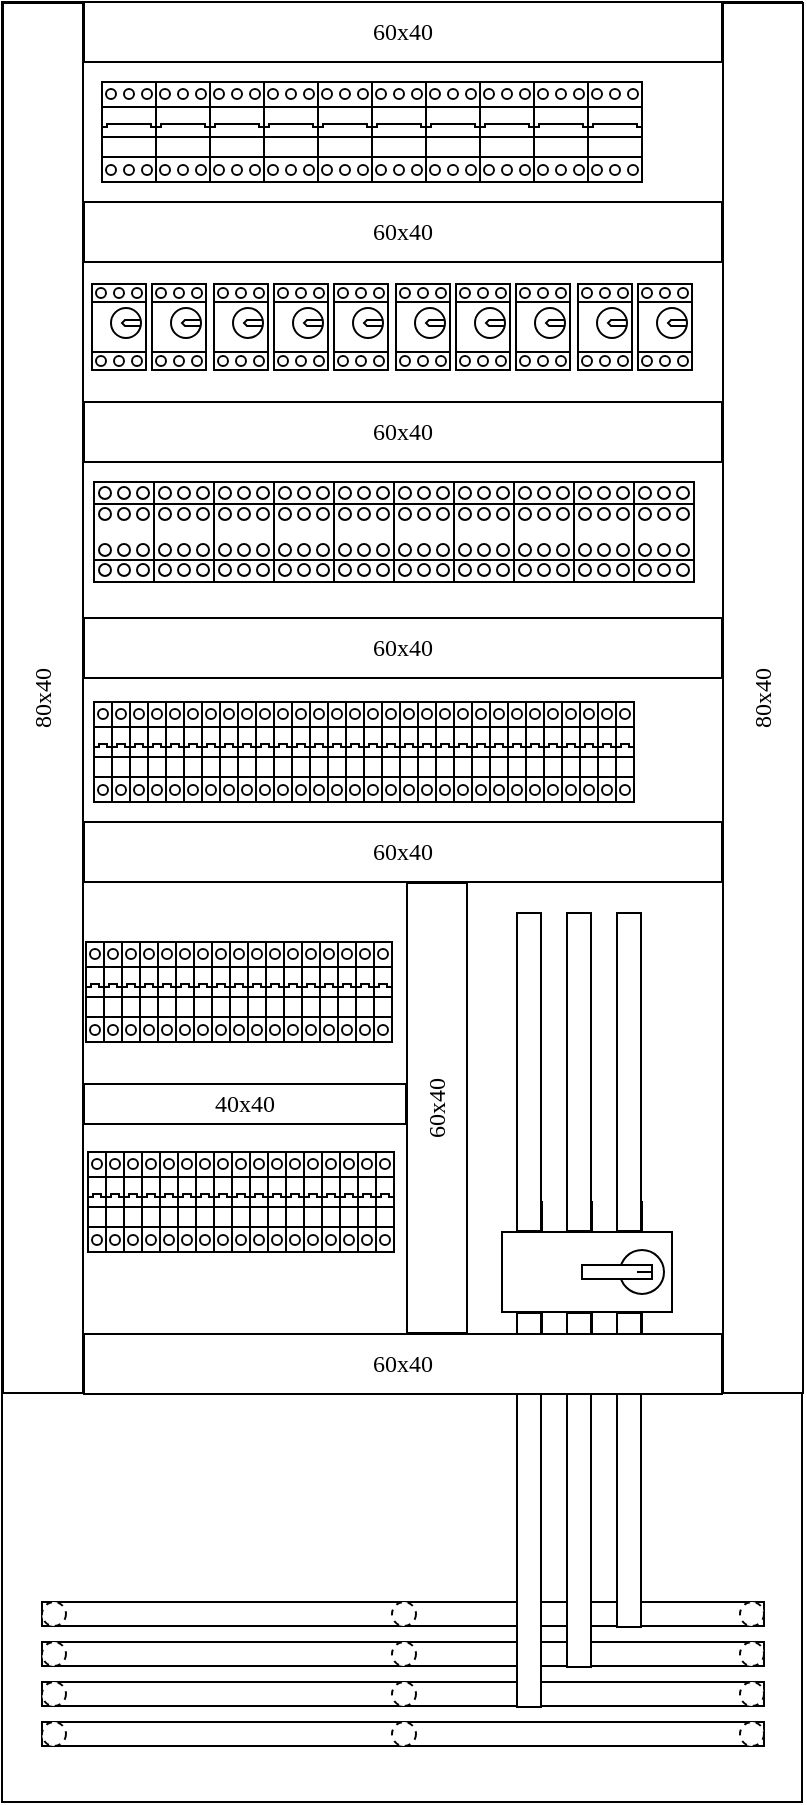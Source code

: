 <mxfile version="23.1.2" type="github">
  <diagram name="Page-1" id="099fd60b-425b-db50-ffb0-6b813814b670">
    <mxGraphModel dx="1408" dy="748" grid="1" gridSize="10" guides="1" tooltips="1" connect="1" arrows="1" fold="1" page="1" pageScale="1" pageWidth="850" pageHeight="1100" background="none" math="0" shadow="0">
      <root>
        <mxCell id="0" />
        <mxCell id="1" parent="0" />
        <mxCell id="1dd3ca9b2b35b949-1" value="" style="whiteSpace=wrap;html=1;rounded=0;shadow=0;comic=0;labelBackgroundColor=none;strokeWidth=1;fontFamily=Verdana;fontSize=12;align=center;" parent="1" vertex="1">
          <mxGeometry x="80" y="50" width="400" height="900" as="geometry" />
        </mxCell>
        <mxCell id="10ed09ecd0ef054a-2" value="80x40" style="shape=rect;dashed=0;shadow=0;html=1;whiteSpace=wrap;rotation=270;rounded=0;comic=0;labelBackgroundColor=none;strokeWidth=1;fontFamily=Verdana;fontSize=12;align=center;" parent="1" vertex="1">
          <mxGeometry x="-247" y="378" width="695" height="40" as="geometry" />
        </mxCell>
        <mxCell id="10ed09ecd0ef054a-3" value="80x40" style="shape=rect;dashed=0;shadow=0;html=1;whiteSpace=wrap;rotation=270;rounded=0;comic=0;labelBackgroundColor=none;strokeWidth=1;fontFamily=Verdana;fontSize=12;align=center;" parent="1" vertex="1">
          <mxGeometry x="113" y="378" width="695" height="40" as="geometry" />
        </mxCell>
        <mxCell id="10ed09ecd0ef054a-4" value="60x40" style="shape=rect;dashed=0;shadow=0;html=1;whiteSpace=wrap;rounded=0;comic=0;labelBackgroundColor=none;strokeWidth=1;fontFamily=Verdana;fontSize=12;lign=center;" parent="1" vertex="1">
          <mxGeometry x="121" y="50" width="319" height="30" as="geometry" />
        </mxCell>
        <mxCell id="10ed09ecd0ef054a-5" value="" style="verticalLabelPosition=bottom;dashed=0;shadow=0;html=1;align=center;verticalAlign=top;strokeWidth=1;shape=mxgraph.cabinets.motorized_switch_3p;rounded=0;comic=0;labelBackgroundColor=none;fontFamily=Verdana;fontSize=12" parent="1" vertex="1">
          <mxGeometry x="330" y="650" width="85" height="70" as="geometry" />
        </mxCell>
        <mxCell id="10ed09ecd0ef054a-6" value="" style="whiteSpace=wrap;html=1;rounded=0;shadow=0;comic=0;labelBackgroundColor=none;strokeWidth=1;fontFamily=Verdana;fontSize=12;align=center;rotation=0;" parent="1" vertex="1">
          <mxGeometry x="100" y="910" width="361" height="12" as="geometry" />
        </mxCell>
        <mxCell id="10ed09ecd0ef054a-7" value="" style="whiteSpace=wrap;html=1;rounded=0;shadow=0;comic=0;labelBackgroundColor=none;strokeWidth=1;fontFamily=Verdana;fontSize=12;align=center;rotation=0;" parent="1" vertex="1">
          <mxGeometry x="100" y="890" width="361" height="12" as="geometry" />
        </mxCell>
        <mxCell id="10ed09ecd0ef054a-8" value="" style="whiteSpace=wrap;html=1;rounded=0;shadow=0;comic=0;labelBackgroundColor=none;strokeWidth=1;fontFamily=Verdana;fontSize=12;align=center;rotation=0;" parent="1" vertex="1">
          <mxGeometry x="100" y="870" width="361" height="12" as="geometry" />
        </mxCell>
        <mxCell id="10ed09ecd0ef054a-9" value="" style="whiteSpace=wrap;html=1;rounded=0;shadow=0;comic=0;labelBackgroundColor=none;strokeWidth=1;fontFamily=Verdana;fontSize=12;align=center;rotation=0;" parent="1" vertex="1">
          <mxGeometry x="100" y="850" width="361" height="12" as="geometry" />
        </mxCell>
        <mxCell id="10ed09ecd0ef054a-10" value="" style="ellipse;whiteSpace=wrap;html=1;rounded=0;shadow=0;comic=0;labelBackgroundColor=none;strokeWidth=1;fontFamily=Verdana;fontSize=12;align=center;dashed=1;" parent="1" vertex="1">
          <mxGeometry x="100" y="910" width="12" height="12" as="geometry" />
        </mxCell>
        <mxCell id="10ed09ecd0ef054a-11" value="" style="ellipse;whiteSpace=wrap;html=1;rounded=0;shadow=0;comic=0;labelBackgroundColor=none;strokeWidth=1;fontFamily=Verdana;fontSize=12;align=center;dashed=1;" parent="1" vertex="1">
          <mxGeometry x="275" y="910" width="12" height="12" as="geometry" />
        </mxCell>
        <mxCell id="10ed09ecd0ef054a-12" value="" style="ellipse;whiteSpace=wrap;html=1;rounded=0;shadow=0;comic=0;labelBackgroundColor=none;strokeWidth=1;fontFamily=Verdana;fontSize=12;align=center;dashed=1;" parent="1" vertex="1">
          <mxGeometry x="449" y="910" width="12" height="12" as="geometry" />
        </mxCell>
        <mxCell id="10ed09ecd0ef054a-16" value="" style="ellipse;whiteSpace=wrap;html=1;rounded=0;shadow=0;comic=0;labelBackgroundColor=none;strokeWidth=1;fontFamily=Verdana;fontSize=12;align=center;dashed=1;" parent="1" vertex="1">
          <mxGeometry x="100" y="890" width="12" height="12" as="geometry" />
        </mxCell>
        <mxCell id="10ed09ecd0ef054a-17" value="" style="ellipse;whiteSpace=wrap;html=1;rounded=0;shadow=0;comic=0;labelBackgroundColor=none;strokeWidth=1;fontFamily=Verdana;fontSize=12;align=center;dashed=1;" parent="1" vertex="1">
          <mxGeometry x="275" y="890" width="12" height="12" as="geometry" />
        </mxCell>
        <mxCell id="10ed09ecd0ef054a-18" value="" style="ellipse;whiteSpace=wrap;html=1;rounded=0;shadow=0;comic=0;labelBackgroundColor=none;strokeWidth=1;fontFamily=Verdana;fontSize=12;align=center;dashed=1;" parent="1" vertex="1">
          <mxGeometry x="449" y="890" width="12" height="12" as="geometry" />
        </mxCell>
        <mxCell id="10ed09ecd0ef054a-19" value="" style="ellipse;whiteSpace=wrap;html=1;rounded=0;shadow=0;comic=0;labelBackgroundColor=none;strokeWidth=1;fontFamily=Verdana;fontSize=12;align=center;dashed=1;" parent="1" vertex="1">
          <mxGeometry x="100" y="870" width="12" height="12" as="geometry" />
        </mxCell>
        <mxCell id="10ed09ecd0ef054a-20" value="" style="ellipse;whiteSpace=wrap;html=1;rounded=0;shadow=0;comic=0;labelBackgroundColor=none;strokeWidth=1;fontFamily=Verdana;fontSize=12;align=center;dashed=1;" parent="1" vertex="1">
          <mxGeometry x="275" y="870" width="12" height="12" as="geometry" />
        </mxCell>
        <mxCell id="10ed09ecd0ef054a-21" value="" style="ellipse;whiteSpace=wrap;html=1;rounded=0;shadow=0;comic=0;labelBackgroundColor=none;strokeWidth=1;fontFamily=Verdana;fontSize=12;align=center;dashed=1;" parent="1" vertex="1">
          <mxGeometry x="449" y="870" width="12" height="12" as="geometry" />
        </mxCell>
        <mxCell id="10ed09ecd0ef054a-22" value="" style="ellipse;whiteSpace=wrap;html=1;rounded=0;shadow=0;comic=0;labelBackgroundColor=none;strokeWidth=1;fontFamily=Verdana;fontSize=12;align=center;dashed=1;" parent="1" vertex="1">
          <mxGeometry x="100" y="850" width="12" height="12" as="geometry" />
        </mxCell>
        <mxCell id="10ed09ecd0ef054a-23" value="" style="ellipse;whiteSpace=wrap;html=1;rounded=0;shadow=0;comic=0;labelBackgroundColor=none;strokeWidth=1;fontFamily=Verdana;fontSize=12;align=center;dashed=1;" parent="1" vertex="1">
          <mxGeometry x="275" y="850" width="12" height="12" as="geometry" />
        </mxCell>
        <mxCell id="10ed09ecd0ef054a-24" value="" style="ellipse;whiteSpace=wrap;html=1;rounded=0;shadow=0;comic=0;labelBackgroundColor=none;strokeWidth=1;fontFamily=Verdana;fontSize=12;align=center;dashed=1;" parent="1" vertex="1">
          <mxGeometry x="449" y="850" width="12" height="12" as="geometry" />
        </mxCell>
        <mxCell id="10ed09ecd0ef054a-25" value="" style="whiteSpace=wrap;html=1;rounded=0;shadow=0;comic=0;labelBackgroundColor=none;strokeWidth=1;ontFamily=Verdana;fontSize=12;align=center;rotation=-90;" parent="1" vertex="1">
          <mxGeometry x="315" y="778" width="157" height="12" as="geometry" />
        </mxCell>
        <mxCell id="10ed09ecd0ef054a-26" value="" style="whiteSpace=wrap;html=1;rounded=0;shadow=0;comic=0;labelBackgroundColor=none;strokeWidth=1;ontFamily=Verdana;fontSize=12;align=center;rotation=-90;" parent="1" vertex="1">
          <mxGeometry x="280" y="788" width="177" height="12" as="geometry" />
        </mxCell>
        <mxCell id="10ed09ecd0ef054a-27" value="" style="whiteSpace=wrap;html=1;rounded=0;shadow=0;comic=0;labelBackgroundColor=none;strokeWidth=1;ontFamily=Verdana;fontSize=12;align=center;rotation=-90;" parent="1" vertex="1">
          <mxGeometry x="245" y="798" width="197" height="12" as="geometry" />
        </mxCell>
        <mxCell id="10ed09ecd0ef054a-28" value="" style="whiteSpace=wrap;html=1;rounded=0;shadow=0;comic=0;labelBackgroundColor=none;strokeWidth=1;fontFamily=Verdana;fontSize=12;align=center;rotation=-90;" parent="1" vertex="1">
          <mxGeometry x="264" y="579" width="159" height="12" as="geometry" />
        </mxCell>
        <mxCell id="10ed09ecd0ef054a-29" value="" style="whiteSpace=wrap;html=1;rounded=0;shadow=0;comic=0;labelBackgroundColor=none;strokeWidth=1;fontFamily=Verdana;fontSize=12;align=center;rotation=-90;" parent="1" vertex="1">
          <mxGeometry x="289" y="579" width="159" height="12" as="geometry" />
        </mxCell>
        <mxCell id="10ed09ecd0ef054a-30" value="" style="whiteSpace=wrap;html=1;rounded=0;shadow=0;comic=0;labelBackgroundColor=none;strokeWidth=1;fontFamily=Verdana;fontSize=12;align=center;rotation=-90;" parent="1" vertex="1">
          <mxGeometry x="314" y="579" width="159" height="12" as="geometry" />
        </mxCell>
        <mxCell id="10ed09ecd0ef054a-31" value="60x40" style="shape=rect;dashed=0;shadow=0;html=1;whiteSpace=wrap;rounded=0;comic=0;labelBackgroundColor=none;strokeWidth=1;fontFamily=Verdana;fontSize=12;align=center;" parent="1" vertex="1">
          <mxGeometry x="121" y="716" width="319" height="30" as="geometry" />
        </mxCell>
        <mxCell id="10ed09ecd0ef054a-32" value="60x40" style="shape=rect;dashed=0;shadow=0;html=1;whiteSpace=wrap;rounded=0;comic=0;labelBackgroundColor=none;strokeWidth=1;fontFamily=Verdana;fontSize=12;align=center;" parent="1" vertex="1">
          <mxGeometry x="121" y="460" width="319" height="30" as="geometry" />
        </mxCell>
        <mxCell id="10ed09ecd0ef054a-33" value="60x40" style="shape=rect;dashed=0;shadow=0;html=1;whiteSpace=wrap;rounded=0;comic=0;labelBackgroundColor=none;strokeWidth=1;fontFamily=Verdana;fontSize=12;align=center;" parent="1" vertex="1">
          <mxGeometry x="121" y="358" width="319" height="30" as="geometry" />
        </mxCell>
        <mxCell id="10ed09ecd0ef054a-34" value="60x40" style="shape=rect;dashed=0;shadow=0;html=1;whiteSpace=wrap;rounded=0;comic=0;labelBackgroundColor=none;strokeWidth=1;fontFamily=Verdana;fontSize=12;align=center;" parent="1" vertex="1">
          <mxGeometry x="121" y="150" width="319" height="30" as="geometry" />
        </mxCell>
        <mxCell id="10ed09ecd0ef054a-35" value="" style="verticalLabelPosition=bottom;dashed=0;shadow=0;html=1;align=center;verticalAlign=top;strokeWidth=1;shape=mxgraph.cabinets.cb_3p;rounded=0;comic=0;labelBackgroundColor=none;fontFamily=Verdana;fontSize=12" parent="1" vertex="1">
          <mxGeometry x="130" y="90" width="27" height="50" as="geometry" />
        </mxCell>
        <mxCell id="10ed09ecd0ef054a-36" value="" style="verticalLabelPosition=bottom;dashed=0;shadow=0;html=1;align=center;verticalAlign=top;strokeWidth=1;shape=mxgraph.cabinets.cb_3p;rounded=0;comic=0;labelBackgroundColor=none;fontFamily=Verdana;fontSize=12" parent="1" vertex="1">
          <mxGeometry x="157" y="90" width="27" height="50" as="geometry" />
        </mxCell>
        <mxCell id="10ed09ecd0ef054a-37" value="" style="verticalLabelPosition=bottom;dashed=0;shadow=0;html=1;align=center;verticalAlign=top;strokeWidth=1;shape=mxgraph.cabinets.cb_3p;rounded=0;comic=0;labelBackgroundColor=none;fontFamily=Verdana;fontSize=12" parent="1" vertex="1">
          <mxGeometry x="184" y="90" width="27" height="50" as="geometry" />
        </mxCell>
        <mxCell id="10ed09ecd0ef054a-38" value="" style="verticalLabelPosition=bottom;dashed=0;shadow=0;html=1;align=center;verticalAlign=top;strokeWidth=1;shape=mxgraph.cabinets.cb_3p;rounded=0;comic=0;labelBackgroundColor=none;fontFamily=Verdana;fontSize=12" parent="1" vertex="1">
          <mxGeometry x="211" y="90" width="27" height="50" as="geometry" />
        </mxCell>
        <mxCell id="10ed09ecd0ef054a-39" value="" style="verticalLabelPosition=bottom;dashed=0;shadow=0;html=1;align=center;verticalAlign=top;strokeWidth=1;shape=mxgraph.cabinets.cb_3p;rounded=0;comic=0;labelBackgroundColor=none;fontFamily=Verdana;fontSize=12" parent="1" vertex="1">
          <mxGeometry x="238" y="90" width="27" height="50" as="geometry" />
        </mxCell>
        <mxCell id="10ed09ecd0ef054a-40" value="" style="verticalLabelPosition=bottom;dashed=0;shadow=0;html=1;align=center;verticalAlign=top;strokeWidth=1;shape=mxgraph.cabinets.cb_3p;rounded=0;comic=0;labelBackgroundColor=none;fontFamily=Verdana;fontSize=12" parent="1" vertex="1">
          <mxGeometry x="265" y="90" width="27" height="50" as="geometry" />
        </mxCell>
        <mxCell id="10ed09ecd0ef054a-41" value="" style="verticalLabelPosition=bottom;dashed=0;shadow=0;html=1;align=center;verticalAlign=top;strokeWidth=1;shape=mxgraph.cabinets.cb_3p;rounded=0;comic=0;labelBackgroundColor=none;fontFamily=Verdana;fontSize=12" parent="1" vertex="1">
          <mxGeometry x="292" y="90" width="27" height="50" as="geometry" />
        </mxCell>
        <mxCell id="10ed09ecd0ef054a-42" value="" style="verticalLabelPosition=bottom;dashed=0;shadow=0;html=1;align=center;verticalAlign=top;strokeWidth=1;shape=mxgraph.cabinets.cb_3p;rounded=0;comic=0;labelBackgroundColor=none;fontFamily=Verdana;fontSize=12" parent="1" vertex="1">
          <mxGeometry x="319" y="90" width="27" height="50" as="geometry" />
        </mxCell>
        <mxCell id="10ed09ecd0ef054a-43" value="" style="verticalLabelPosition=bottom;dashed=0;shadow=0;html=1;align=center;verticalAlign=top;strokeWidth=1;shape=mxgraph.cabinets.cb_3p;rounded=0;comic=0;labelBackgroundColor=none;fontFamily=Verdana;fontSize=12" parent="1" vertex="1">
          <mxGeometry x="346" y="90" width="27" height="50" as="geometry" />
        </mxCell>
        <mxCell id="10ed09ecd0ef054a-44" value="" style="verticalLabelPosition=bottom;dashed=0;shadow=0;html=1;align=center;verticalAlign=top;strokeWidth=1;shape=mxgraph.cabinets.cb_3p;rounded=0;comic=0;labelBackgroundColor=none;fontFamily=Verdana;fontSize=12" parent="1" vertex="1">
          <mxGeometry x="373" y="90" width="27" height="50" as="geometry" />
        </mxCell>
        <mxCell id="10ed09ecd0ef054a-47" value="" style="verticalLabelPosition=bottom;dashed=0;shadow=0;html=1;align=center;verticalAlign=top;strokeWidth=1;shape=mxgraph.cabinets.contactor_32_125a;rounded=0;comic=0;labelBackgroundColor=none;fontFamily=Verdana;fontSize=12" parent="1" vertex="1">
          <mxGeometry x="126" y="290" width="30" height="50" as="geometry" />
        </mxCell>
        <mxCell id="10ed09ecd0ef054a-48" value="" style="verticalLabelPosition=bottom;dashed=0;shadow=0;html=1;align=center;verticalAlign=top;strokeWidth=1;shape=mxgraph.cabinets.contactor_32_125a;rounded=0;comic=0;labelBackgroundColor=none;fontFamily=Verdana;fontSize=12" parent="1" vertex="1">
          <mxGeometry x="156" y="290" width="30" height="50" as="geometry" />
        </mxCell>
        <mxCell id="10ed09ecd0ef054a-49" value="" style="verticalLabelPosition=bottom;dashed=0;shadow=0;html=1;align=center;verticalAlign=top;strokeWidth=1;shape=mxgraph.cabinets.contactor_32_125a;rounded=0;comic=0;labelBackgroundColor=none;fontFamily=Verdana;fontSize=12" parent="1" vertex="1">
          <mxGeometry x="186" y="290" width="30" height="50" as="geometry" />
        </mxCell>
        <mxCell id="10ed09ecd0ef054a-50" value="" style="verticalLabelPosition=bottom;dashed=0;shadow=0;html=1;align=center;verticalAlign=top;strokeWidth=1;shape=mxgraph.cabinets.contactor_32_125a;rounded=0;comic=0;labelBackgroundColor=none;fontFamily=Verdana;fontSize=12" parent="1" vertex="1">
          <mxGeometry x="216" y="290" width="30" height="50" as="geometry" />
        </mxCell>
        <mxCell id="10ed09ecd0ef054a-51" value="" style="verticalLabelPosition=bottom;dashed=0;shadow=0;html=1;align=center;verticalAlign=top;strokeWidth=1;shape=mxgraph.cabinets.contactor_32_125a;rounded=0;comic=0;labelBackgroundColor=none;fontFamily=Verdana;fontSize=12" parent="1" vertex="1">
          <mxGeometry x="246" y="290" width="30" height="50" as="geometry" />
        </mxCell>
        <mxCell id="10ed09ecd0ef054a-52" value="" style="verticalLabelPosition=bottom;dashed=0;shadow=0;html=1;align=center;verticalAlign=top;strokeWidth=1;shape=mxgraph.cabinets.contactor_32_125a;rounded=0;comic=0;labelBackgroundColor=none;fontFamily=Verdana;fontSize=12" parent="1" vertex="1">
          <mxGeometry x="276" y="290" width="30" height="50" as="geometry" />
        </mxCell>
        <mxCell id="10ed09ecd0ef054a-53" value="" style="verticalLabelPosition=bottom;dashed=0;shadow=0;html=1;align=center;verticalAlign=top;strokeWidth=1;shape=mxgraph.cabinets.contactor_32_125a;rounded=0;comic=0;labelBackgroundColor=none;fontFamily=Verdana;fontSize=12" parent="1" vertex="1">
          <mxGeometry x="306" y="290" width="30" height="50" as="geometry" />
        </mxCell>
        <mxCell id="10ed09ecd0ef054a-54" value="" style="verticalLabelPosition=bottom;dashed=0;shadow=0;html=1;align=center;verticalAlign=top;strokeWidth=1;shape=mxgraph.cabinets.contactor_32_125a;rounded=0;comic=0;labelBackgroundColor=none;fontFamily=Verdana;fontSize=12" parent="1" vertex="1">
          <mxGeometry x="336" y="290" width="30" height="50" as="geometry" />
        </mxCell>
        <mxCell id="10ed09ecd0ef054a-55" value="" style="verticalLabelPosition=bottom;dashed=0;shadow=0;html=1;align=center;verticalAlign=top;strokeWidth=1;shape=mxgraph.cabinets.contactor_32_125a;rounded=0;comic=0;labelBackgroundColor=none;fontFamily=Verdana;fontSize=12" parent="1" vertex="1">
          <mxGeometry x="366" y="290" width="30" height="50" as="geometry" />
        </mxCell>
        <mxCell id="10ed09ecd0ef054a-56" value="" style="verticalLabelPosition=bottom;dashed=0;shadow=0;html=1;align=center;verticalAlign=top;strokeWidth=1;shape=mxgraph.cabinets.contactor_32_125a;rounded=0;comic=0;labelBackgroundColor=none;fontFamily=Verdana;fontSize=12" parent="1" vertex="1">
          <mxGeometry x="396" y="290" width="30" height="50" as="geometry" />
        </mxCell>
        <mxCell id="10ed09ecd0ef054a-57" value="60x40" style="shape=rect;dashed=0;shadow=0;html=1;whiteSpace=wrap;rounded=0;comic=0;labelBackgroundColor=none;strokeWidth=1;fontFamily=Verdana;fontSize=12;align=center;" parent="1" vertex="1">
          <mxGeometry x="121" y="250" width="319" height="30" as="geometry" />
        </mxCell>
        <mxCell id="10ed09ecd0ef054a-58" value="" style="verticalLabelPosition=bottom;dashed=0;shadow=0;html=1;align=center;verticalAlign=top;strokeWidth=1;shape=mxgraph.cabinets.motor_cb_1_32a;rounded=0;comic=0;labelBackgroundColor=none;fontFamily=Verdana;fontColor=#000000;" parent="1" vertex="1">
          <mxGeometry x="125" y="191" width="27" height="43" as="geometry" />
        </mxCell>
        <mxCell id="10ed09ecd0ef054a-59" value="" style="verticalLabelPosition=bottom;dashed=0;shadow=0;html=1;align=center;verticalAlign=top;strokeWidth=1;shape=mxgraph.cabinets.motor_cb_1_32a;rounded=0;comic=0;labelBackgroundColor=none;fontFamily=Verdana;fontColor=#000000;" parent="1" vertex="1">
          <mxGeometry x="155" y="191" width="27" height="43" as="geometry" />
        </mxCell>
        <mxCell id="10ed09ecd0ef054a-60" value="" style="verticalLabelPosition=bottom;dashed=0;shadow=0;html=1;align=center;verticalAlign=top;strokeWidth=1;shape=mxgraph.cabinets.motor_cb_1_32a;rounded=0;comic=0;labelBackgroundColor=none;fontFamily=Verdana;fontColor=#000000;" parent="1" vertex="1">
          <mxGeometry x="186" y="191" width="27" height="43" as="geometry" />
        </mxCell>
        <mxCell id="10ed09ecd0ef054a-61" value="" style="verticalLabelPosition=bottom;dashed=0;shadow=0;html=1;align=center;verticalAlign=top;strokeWidth=1;shape=mxgraph.cabinets.motor_cb_1_32a;rounded=0;comic=0;labelBackgroundColor=none;fontFamily=Verdana;fontColor=#000000;" parent="1" vertex="1">
          <mxGeometry x="216" y="191" width="27" height="43" as="geometry" />
        </mxCell>
        <mxCell id="10ed09ecd0ef054a-62" value="" style="verticalLabelPosition=bottom;dashed=0;shadow=0;html=1;align=center;verticalAlign=top;strokeWidth=1;shape=mxgraph.cabinets.motor_cb_1_32a;rounded=0;comic=0;labelBackgroundColor=none;fontFamily=Verdana;fontColor=#000000;" parent="1" vertex="1">
          <mxGeometry x="246" y="191" width="27" height="43" as="geometry" />
        </mxCell>
        <mxCell id="10ed09ecd0ef054a-63" value="" style="verticalLabelPosition=bottom;dashed=0;shadow=0;html=1;align=center;verticalAlign=top;strokeWidth=1;shape=mxgraph.cabinets.motor_cb_1_32a;rounded=0;comic=0;labelBackgroundColor=none;fontFamily=Verdana;fontColor=#000000;" parent="1" vertex="1">
          <mxGeometry x="277" y="191" width="27" height="43" as="geometry" />
        </mxCell>
        <mxCell id="10ed09ecd0ef054a-64" value="" style="verticalLabelPosition=bottom;dashed=0;shadow=0;html=1;align=center;verticalAlign=top;strokeWidth=1;shape=mxgraph.cabinets.motor_cb_1_32a;rounded=0;comic=0;labelBackgroundColor=none;fontFamily=Verdana;fontColor=#000000;" parent="1" vertex="1">
          <mxGeometry x="307" y="191" width="27" height="43" as="geometry" />
        </mxCell>
        <mxCell id="10ed09ecd0ef054a-65" value="" style="verticalLabelPosition=bottom;dashed=0;shadow=0;html=1;align=center;verticalAlign=top;strokeWidth=1;shape=mxgraph.cabinets.motor_cb_1_32a;rounded=0;comic=0;labelBackgroundColor=none;fontFamily=Verdana;fontColor=#000000;" parent="1" vertex="1">
          <mxGeometry x="337" y="191" width="27" height="43" as="geometry" />
        </mxCell>
        <mxCell id="10ed09ecd0ef054a-66" value="" style="verticalLabelPosition=bottom;dashed=0;shadow=0;html=1;align=center;verticalAlign=top;strokeWidth=1;shape=mxgraph.cabinets.motor_cb_1_32a;rounded=0;comic=0;labelBackgroundColor=none;fontFamily=Verdana;fontColor=#000000;" parent="1" vertex="1">
          <mxGeometry x="368" y="191" width="27" height="43" as="geometry" />
        </mxCell>
        <mxCell id="10ed09ecd0ef054a-67" value="" style="verticalLabelPosition=bottom;dashed=0;shadow=0;html=1;align=center;verticalAlign=top;strokeWidth=1;shape=mxgraph.cabinets.motor_cb_1_32a;rounded=0;comic=0;labelBackgroundColor=none;fontFamily=Verdana;fontColor=#000000;" parent="1" vertex="1">
          <mxGeometry x="398" y="191" width="27" height="43" as="geometry" />
        </mxCell>
        <mxCell id="10ed09ecd0ef054a-68" value="" style="verticalLabelPosition=bottom;dashed=0;shadow=0;html=1;align=center;verticalAlign=top;strokeWidth=1;shape=mxgraph.cabinets.cb_1p;rounded=0;comic=0;labelBackgroundColor=none;fontFamily=Verdana;fontSize=12" parent="1" vertex="1">
          <mxGeometry x="126" y="400" width="9" height="50" as="geometry" />
        </mxCell>
        <mxCell id="10ed09ecd0ef054a-69" value="" style="verticalLabelPosition=bottom;dashed=0;shadow=0;html=1;align=center;verticalAlign=top;strokeWidth=1;shape=mxgraph.cabinets.cb_1p;rounded=0;comic=0;labelBackgroundColor=none;fontFamily=Verdana;fontSize=12" parent="1" vertex="1">
          <mxGeometry x="135" y="400" width="9" height="50" as="geometry" />
        </mxCell>
        <mxCell id="10ed09ecd0ef054a-70" value="" style="verticalLabelPosition=bottom;dashed=0;shadow=0;html=1;align=center;verticalAlign=top;strokeWidth=1;shape=mxgraph.cabinets.cb_1p;rounded=0;comic=0;labelBackgroundColor=none;fontFamily=Verdana;fontSize=12" parent="1" vertex="1">
          <mxGeometry x="144" y="400" width="9" height="50" as="geometry" />
        </mxCell>
        <mxCell id="10ed09ecd0ef054a-71" value="" style="verticalLabelPosition=bottom;dashed=0;shadow=0;html=1;align=center;verticalAlign=top;strokeWidth=1;shape=mxgraph.cabinets.cb_1p;rounded=0;comic=0;labelBackgroundColor=none;fontFamily=Verdana;fontSize=12" parent="1" vertex="1">
          <mxGeometry x="153" y="400" width="9" height="50" as="geometry" />
        </mxCell>
        <mxCell id="10ed09ecd0ef054a-72" value="" style="verticalLabelPosition=bottom;dashed=0;shadow=0;html=1;align=center;verticalAlign=top;strokeWidth=1;shape=mxgraph.cabinets.cb_1p;rounded=0;comic=0;labelBackgroundColor=none;fontFamily=Verdana;fontSize=12" parent="1" vertex="1">
          <mxGeometry x="162" y="400" width="9" height="50" as="geometry" />
        </mxCell>
        <mxCell id="10ed09ecd0ef054a-73" value="" style="verticalLabelPosition=bottom;dashed=0;shadow=0;html=1;align=center;verticalAlign=top;strokeWidth=1;shape=mxgraph.cabinets.cb_1p;rounded=0;comic=0;labelBackgroundColor=none;fontFamily=Verdana;fontSize=12" parent="1" vertex="1">
          <mxGeometry x="171" y="400" width="9" height="50" as="geometry" />
        </mxCell>
        <mxCell id="10ed09ecd0ef054a-74" value="" style="verticalLabelPosition=bottom;dashed=0;shadow=0;html=1;align=center;verticalAlign=top;strokeWidth=1;shape=mxgraph.cabinets.cb_1p;rounded=0;comic=0;labelBackgroundColor=none;fontFamily=Verdana;fontSize=12" parent="1" vertex="1">
          <mxGeometry x="180" y="400" width="9" height="50" as="geometry" />
        </mxCell>
        <mxCell id="10ed09ecd0ef054a-75" value="" style="verticalLabelPosition=bottom;dashed=0;shadow=0;html=1;align=center;verticalAlign=top;strokeWidth=1;shape=mxgraph.cabinets.cb_1p;rounded=0;comic=0;labelBackgroundColor=none;fontFamily=Verdana;fontSize=12" parent="1" vertex="1">
          <mxGeometry x="189" y="400" width="9" height="50" as="geometry" />
        </mxCell>
        <mxCell id="10ed09ecd0ef054a-76" value="" style="verticalLabelPosition=bottom;dashed=0;shadow=0;html=1;align=center;verticalAlign=top;strokeWidth=1;shape=mxgraph.cabinets.cb_1p;rounded=0;comic=0;labelBackgroundColor=none;fontFamily=Verdana;fontSize=12" parent="1" vertex="1">
          <mxGeometry x="198" y="400" width="9" height="50" as="geometry" />
        </mxCell>
        <mxCell id="10ed09ecd0ef054a-77" value="" style="verticalLabelPosition=bottom;dashed=0;shadow=0;html=1;align=center;verticalAlign=top;strokeWidth=1;shape=mxgraph.cabinets.cb_1p;rounded=0;comic=0;labelBackgroundColor=none;fontFamily=Verdana;fontSize=12" parent="1" vertex="1">
          <mxGeometry x="207" y="400" width="9" height="50" as="geometry" />
        </mxCell>
        <mxCell id="10ed09ecd0ef054a-78" value="" style="verticalLabelPosition=bottom;dashed=0;shadow=0;html=1;align=center;verticalAlign=top;strokeWidth=1;shape=mxgraph.cabinets.cb_1p;rounded=0;comic=0;labelBackgroundColor=none;fontFamily=Verdana;fontSize=12" parent="1" vertex="1">
          <mxGeometry x="216" y="400" width="9" height="50" as="geometry" />
        </mxCell>
        <mxCell id="10ed09ecd0ef054a-79" value="" style="verticalLabelPosition=bottom;dashed=0;shadow=0;html=1;align=center;verticalAlign=top;strokeWidth=1;shape=mxgraph.cabinets.cb_1p;rounded=0;comic=0;labelBackgroundColor=none;fontFamily=Verdana;fontSize=12" parent="1" vertex="1">
          <mxGeometry x="225" y="400" width="9" height="50" as="geometry" />
        </mxCell>
        <mxCell id="10ed09ecd0ef054a-80" value="" style="verticalLabelPosition=bottom;dashed=0;shadow=0;html=1;align=center;verticalAlign=top;strokeWidth=1;shape=mxgraph.cabinets.cb_1p;rounded=0;comic=0;labelBackgroundColor=none;fontFamily=Verdana;fontSize=12" parent="1" vertex="1">
          <mxGeometry x="234" y="400" width="9" height="50" as="geometry" />
        </mxCell>
        <mxCell id="10ed09ecd0ef054a-81" value="" style="verticalLabelPosition=bottom;dashed=0;shadow=0;html=1;align=center;verticalAlign=top;strokeWidth=1;shape=mxgraph.cabinets.cb_1p;rounded=0;comic=0;labelBackgroundColor=none;fontFamily=Verdana;fontSize=12" parent="1" vertex="1">
          <mxGeometry x="243" y="400" width="9" height="50" as="geometry" />
        </mxCell>
        <mxCell id="10ed09ecd0ef054a-82" value="" style="verticalLabelPosition=bottom;dashed=0;shadow=0;html=1;align=center;verticalAlign=top;strokeWidth=1;shape=mxgraph.cabinets.cb_1p;rounded=0;comic=0;labelBackgroundColor=none;fontFamily=Verdana;fontSize=12" parent="1" vertex="1">
          <mxGeometry x="252" y="400" width="9" height="50" as="geometry" />
        </mxCell>
        <mxCell id="10ed09ecd0ef054a-83" value="" style="verticalLabelPosition=bottom;dashed=0;shadow=0;html=1;align=center;verticalAlign=top;strokeWidth=1;shape=mxgraph.cabinets.cb_1p;rounded=0;comic=0;labelBackgroundColor=none;fontFamily=Verdana;fontSize=12" parent="1" vertex="1">
          <mxGeometry x="261" y="400" width="9" height="50" as="geometry" />
        </mxCell>
        <mxCell id="10ed09ecd0ef054a-84" value="" style="verticalLabelPosition=bottom;dashed=0;shadow=0;html=1;align=center;verticalAlign=top;strokeWidth=1;shape=mxgraph.cabinets.cb_1p;rounded=0;comic=0;labelBackgroundColor=none;fontFamily=Verdana;fontSize=12" parent="1" vertex="1">
          <mxGeometry x="270" y="400" width="9" height="50" as="geometry" />
        </mxCell>
        <mxCell id="10ed09ecd0ef054a-85" value="" style="verticalLabelPosition=bottom;dashed=0;shadow=0;html=1;align=center;verticalAlign=top;strokeWidth=1;shape=mxgraph.cabinets.cb_1p;rounded=0;comic=0;labelBackgroundColor=none;fontFamily=Verdana;fontSize=12" parent="1" vertex="1">
          <mxGeometry x="279" y="400" width="9" height="50" as="geometry" />
        </mxCell>
        <mxCell id="10ed09ecd0ef054a-86" value="" style="verticalLabelPosition=bottom;dashed=0;shadow=0;html=1;align=center;verticalAlign=top;strokeWidth=1;shape=mxgraph.cabinets.cb_1p;rounded=0;comic=0;labelBackgroundColor=none;fontFamily=Verdana;fontSize=12" parent="1" vertex="1">
          <mxGeometry x="288" y="400" width="9" height="50" as="geometry" />
        </mxCell>
        <mxCell id="10ed09ecd0ef054a-87" value="" style="verticalLabelPosition=bottom;dashed=0;shadow=0;html=1;align=center;verticalAlign=top;strokeWidth=1;shape=mxgraph.cabinets.cb_1p;rounded=0;comic=0;labelBackgroundColor=none;fontFamily=Verdana;fontSize=12" parent="1" vertex="1">
          <mxGeometry x="297" y="400" width="9" height="50" as="geometry" />
        </mxCell>
        <mxCell id="10ed09ecd0ef054a-88" value="" style="verticalLabelPosition=bottom;dashed=0;shadow=0;html=1;align=center;verticalAlign=top;strokeWidth=1;shape=mxgraph.cabinets.cb_1p;rounded=0;comic=0;labelBackgroundColor=none;fontFamily=Verdana;fontSize=12" parent="1" vertex="1">
          <mxGeometry x="306" y="400" width="9" height="50" as="geometry" />
        </mxCell>
        <mxCell id="10ed09ecd0ef054a-89" value="" style="verticalLabelPosition=bottom;dashed=0;shadow=0;html=1;align=center;verticalAlign=top;strokeWidth=1;shape=mxgraph.cabinets.cb_1p;rounded=0;comic=0;labelBackgroundColor=none;fontFamily=Verdana;fontSize=12" parent="1" vertex="1">
          <mxGeometry x="315" y="400" width="9" height="50" as="geometry" />
        </mxCell>
        <mxCell id="10ed09ecd0ef054a-90" value="" style="verticalLabelPosition=bottom;dashed=0;shadow=0;html=1;align=center;verticalAlign=top;strokeWidth=1;shape=mxgraph.cabinets.cb_1p;rounded=0;comic=0;labelBackgroundColor=none;fontFamily=Verdana;fontSize=12" parent="1" vertex="1">
          <mxGeometry x="324" y="400" width="9" height="50" as="geometry" />
        </mxCell>
        <mxCell id="10ed09ecd0ef054a-91" value="" style="verticalLabelPosition=bottom;dashed=0;shadow=0;html=1;align=center;verticalAlign=top;strokeWidth=1;shape=mxgraph.cabinets.cb_1p;rounded=0;comic=0;labelBackgroundColor=none;fontFamily=Verdana;fontSize=12" parent="1" vertex="1">
          <mxGeometry x="333" y="400" width="9" height="50" as="geometry" />
        </mxCell>
        <mxCell id="10ed09ecd0ef054a-92" value="" style="verticalLabelPosition=bottom;dashed=0;shadow=0;html=1;align=center;verticalAlign=top;strokeWidth=1;shape=mxgraph.cabinets.cb_1p;rounded=0;comic=0;labelBackgroundColor=none;fontFamily=Verdana;fontSize=12" parent="1" vertex="1">
          <mxGeometry x="342" y="400" width="9" height="50" as="geometry" />
        </mxCell>
        <mxCell id="10ed09ecd0ef054a-93" value="" style="verticalLabelPosition=bottom;dashed=0;shadow=0;html=1;align=center;verticalAlign=top;strokeWidth=1;shape=mxgraph.cabinets.cb_1p;rounded=0;comic=0;labelBackgroundColor=none;fontFamily=Verdana;fontSize=12" parent="1" vertex="1">
          <mxGeometry x="351" y="400" width="9" height="50" as="geometry" />
        </mxCell>
        <mxCell id="10ed09ecd0ef054a-94" value="" style="verticalLabelPosition=bottom;dashed=0;shadow=0;html=1;align=center;verticalAlign=top;strokeWidth=1;shape=mxgraph.cabinets.cb_1p;rounded=0;comic=0;labelBackgroundColor=none;fontFamily=Verdana;fontSize=12" parent="1" vertex="1">
          <mxGeometry x="360" y="400" width="9" height="50" as="geometry" />
        </mxCell>
        <mxCell id="10ed09ecd0ef054a-95" value="" style="verticalLabelPosition=bottom;dashed=0;shadow=0;html=1;align=center;verticalAlign=top;strokeWidth=1;shape=mxgraph.cabinets.cb_1p;rounded=0;comic=0;labelBackgroundColor=none;fontFamily=Verdana;fontSize=12" parent="1" vertex="1">
          <mxGeometry x="369" y="400" width="9" height="50" as="geometry" />
        </mxCell>
        <mxCell id="10ed09ecd0ef054a-96" value="" style="verticalLabelPosition=bottom;dashed=0;shadow=0;html=1;align=center;verticalAlign=top;strokeWidth=1;shape=mxgraph.cabinets.cb_1p;rounded=0;comic=0;labelBackgroundColor=none;fontFamily=Verdana;fontSize=12" parent="1" vertex="1">
          <mxGeometry x="378" y="400" width="9" height="50" as="geometry" />
        </mxCell>
        <mxCell id="10ed09ecd0ef054a-97" value="" style="verticalLabelPosition=bottom;dashed=0;shadow=0;html=1;align=center;verticalAlign=top;strokeWidth=1;shape=mxgraph.cabinets.cb_1p;rounded=0;comic=0;labelBackgroundColor=none;fontFamily=Verdana;fontSize=12" parent="1" vertex="1">
          <mxGeometry x="387" y="400" width="9" height="50" as="geometry" />
        </mxCell>
        <mxCell id="10ed09ecd0ef054a-98" value="60x40" style="shape=rect;dashed=0;shadow=0;html=1;whiteSpace=wrap;rounded=0;comic=0;labelBackgroundColor=none;strokeWidth=1;fontFamily=Verdana;fontSize=12;align=center;rotation=-90;" parent="1" vertex="1">
          <mxGeometry x="185" y="588" width="225" height="30" as="geometry" />
        </mxCell>
        <mxCell id="10ed09ecd0ef054a-99" value="40x40" style="shape=rect;dashed=0;shadow=0;html=1;whiteSpace=wrap;rounded=0;comic=0;labelBackgroundColor=none;strokeWidth=1;fontFamily=Verdana;fontSize=12;align=center;" parent="1" vertex="1">
          <mxGeometry x="121" y="591" width="161" height="20" as="geometry" />
        </mxCell>
        <mxCell id="10ed09ecd0ef054a-101" value="" style="verticalLabelPosition=bottom;dashed=0;shadow=0;html=1;align=center;verticalAlign=top;strokeWidth=1;shape=mxgraph.cabinets.cb_1p;rounded=0;comic=0;labelBackgroundColor=none;fontFamily=Verdana;fontSize=12" parent="1" vertex="1">
          <mxGeometry x="122" y="520" width="9" height="50" as="geometry" />
        </mxCell>
        <mxCell id="10ed09ecd0ef054a-102" value="" style="verticalLabelPosition=bottom;dashed=0;shadow=0;html=1;align=center;verticalAlign=top;strokeWidth=1;shape=mxgraph.cabinets.cb_1p;rounded=0;comic=0;labelBackgroundColor=none;fontFamily=Verdana;fontSize=12" parent="1" vertex="1">
          <mxGeometry x="131" y="520" width="9" height="50" as="geometry" />
        </mxCell>
        <mxCell id="10ed09ecd0ef054a-103" value="" style="verticalLabelPosition=bottom;dashed=0;shadow=0;html=1;align=center;verticalAlign=top;strokeWidth=1;shape=mxgraph.cabinets.cb_1p;rounded=0;comic=0;labelBackgroundColor=none;fontFamily=Verdana;fontSize=12" parent="1" vertex="1">
          <mxGeometry x="140" y="520" width="9" height="50" as="geometry" />
        </mxCell>
        <mxCell id="10ed09ecd0ef054a-104" value="" style="verticalLabelPosition=bottom;dashed=0;shadow=0;html=1;align=center;verticalAlign=top;strokeWidth=1;shape=mxgraph.cabinets.cb_1p;rounded=0;comic=0;labelBackgroundColor=none;fontFamily=Verdana;fontSize=12" parent="1" vertex="1">
          <mxGeometry x="149" y="520" width="9" height="50" as="geometry" />
        </mxCell>
        <mxCell id="10ed09ecd0ef054a-105" value="" style="verticalLabelPosition=bottom;dashed=0;shadow=0;html=1;align=center;verticalAlign=top;strokeWidth=1;shape=mxgraph.cabinets.cb_1p;rounded=0;comic=0;labelBackgroundColor=none;fontFamily=Verdana;fontSize=12" parent="1" vertex="1">
          <mxGeometry x="158" y="520" width="9" height="50" as="geometry" />
        </mxCell>
        <mxCell id="10ed09ecd0ef054a-106" value="" style="verticalLabelPosition=bottom;dashed=0;shadow=0;html=1;align=center;verticalAlign=top;strokeWidth=1;shape=mxgraph.cabinets.cb_1p;rounded=0;comic=0;labelBackgroundColor=none;fontFamily=Verdana;fontSize=12" parent="1" vertex="1">
          <mxGeometry x="167" y="520" width="9" height="50" as="geometry" />
        </mxCell>
        <mxCell id="10ed09ecd0ef054a-107" value="" style="verticalLabelPosition=bottom;dashed=0;shadow=0;html=1;align=center;verticalAlign=top;strokeWidth=1;shape=mxgraph.cabinets.cb_1p;rounded=0;comic=0;labelBackgroundColor=none;fontFamily=Verdana;fontSize=12" parent="1" vertex="1">
          <mxGeometry x="176" y="520" width="9" height="50" as="geometry" />
        </mxCell>
        <mxCell id="10ed09ecd0ef054a-108" value="" style="verticalLabelPosition=bottom;dashed=0;shadow=0;html=1;align=center;verticalAlign=top;strokeWidth=1;shape=mxgraph.cabinets.cb_1p;rounded=0;comic=0;labelBackgroundColor=none;fontFamily=Verdana;fontSize=12" parent="1" vertex="1">
          <mxGeometry x="185" y="520" width="9" height="50" as="geometry" />
        </mxCell>
        <mxCell id="10ed09ecd0ef054a-109" value="" style="verticalLabelPosition=bottom;dashed=0;shadow=0;html=1;align=center;verticalAlign=top;strokeWidth=1;shape=mxgraph.cabinets.cb_1p;rounded=0;comic=0;labelBackgroundColor=none;fontFamily=Verdana;fontSize=12" parent="1" vertex="1">
          <mxGeometry x="194" y="520" width="9" height="50" as="geometry" />
        </mxCell>
        <mxCell id="10ed09ecd0ef054a-110" value="" style="verticalLabelPosition=bottom;dashed=0;shadow=0;html=1;align=center;verticalAlign=top;strokeWidth=1;shape=mxgraph.cabinets.cb_1p;rounded=0;comic=0;labelBackgroundColor=none;fontFamily=Verdana;fontSize=12" parent="1" vertex="1">
          <mxGeometry x="203" y="520" width="9" height="50" as="geometry" />
        </mxCell>
        <mxCell id="10ed09ecd0ef054a-111" value="" style="verticalLabelPosition=bottom;dashed=0;shadow=0;html=1;align=center;verticalAlign=top;strokeWidth=1;shape=mxgraph.cabinets.cb_1p;rounded=0;comic=0;labelBackgroundColor=none;fontFamily=Verdana;fontSize=12" parent="1" vertex="1">
          <mxGeometry x="212" y="520" width="9" height="50" as="geometry" />
        </mxCell>
        <mxCell id="10ed09ecd0ef054a-112" value="" style="verticalLabelPosition=bottom;dashed=0;shadow=0;html=1;align=center;verticalAlign=top;strokeWidth=1;shape=mxgraph.cabinets.cb_1p;rounded=0;comic=0;labelBackgroundColor=none;fontFamily=Verdana;fontSize=12" parent="1" vertex="1">
          <mxGeometry x="221" y="520" width="9" height="50" as="geometry" />
        </mxCell>
        <mxCell id="10ed09ecd0ef054a-113" value="" style="verticalLabelPosition=bottom;dashed=0;shadow=0;html=1;align=center;verticalAlign=top;strokeWidth=1;shape=mxgraph.cabinets.cb_1p;rounded=0;comic=0;labelBackgroundColor=none;fontFamily=Verdana;fontSize=12" parent="1" vertex="1">
          <mxGeometry x="230" y="520" width="9" height="50" as="geometry" />
        </mxCell>
        <mxCell id="10ed09ecd0ef054a-114" value="" style="verticalLabelPosition=bottom;dashed=0;shadow=0;html=1;align=center;verticalAlign=top;strokeWidth=1;shape=mxgraph.cabinets.cb_1p;rounded=0;comic=0;labelBackgroundColor=none;fontFamily=Verdana;fontSize=12" parent="1" vertex="1">
          <mxGeometry x="239" y="520" width="9" height="50" as="geometry" />
        </mxCell>
        <mxCell id="10ed09ecd0ef054a-115" value="" style="verticalLabelPosition=bottom;dashed=0;shadow=0;html=1;align=center;verticalAlign=top;strokeWidth=1;shape=mxgraph.cabinets.cb_1p;rounded=0;comic=0;labelBackgroundColor=none;fontFamily=Verdana;fontSize=12" parent="1" vertex="1">
          <mxGeometry x="248" y="520" width="9" height="50" as="geometry" />
        </mxCell>
        <mxCell id="10ed09ecd0ef054a-116" value="" style="verticalLabelPosition=bottom;dashed=0;shadow=0;html=1;align=center;verticalAlign=top;strokeWidth=1;shape=mxgraph.cabinets.cb_1p;rounded=0;comic=0;labelBackgroundColor=none;fontFamily=Verdana;fontSize=12" parent="1" vertex="1">
          <mxGeometry x="257" y="520" width="9" height="50" as="geometry" />
        </mxCell>
        <mxCell id="10ed09ecd0ef054a-117" value="" style="verticalLabelPosition=bottom;dashed=0;shadow=0;html=1;align=center;verticalAlign=top;strokeWidth=1;shape=mxgraph.cabinets.cb_1p;rounded=0;comic=0;labelBackgroundColor=none;fontFamily=Verdana;fontSize=12" parent="1" vertex="1">
          <mxGeometry x="266" y="520" width="9" height="50" as="geometry" />
        </mxCell>
        <mxCell id="10ed09ecd0ef054a-118" value="" style="verticalLabelPosition=bottom;dashed=0;shadow=0;html=1;align=center;verticalAlign=top;strokeWidth=1;shape=mxgraph.cabinets.cb_1p;rounded=0;comic=0;labelBackgroundColor=none;fontFamily=Verdana;fontSize=12" parent="1" vertex="1">
          <mxGeometry x="123" y="625" width="9" height="50" as="geometry" />
        </mxCell>
        <mxCell id="10ed09ecd0ef054a-119" value="" style="verticalLabelPosition=bottom;dashed=0;shadow=0;html=1;align=center;verticalAlign=top;strokeWidth=1;shape=mxgraph.cabinets.cb_1p;rounded=0;comic=0;labelBackgroundColor=none;fontFamily=Verdana;fontSize=12" parent="1" vertex="1">
          <mxGeometry x="132" y="625" width="9" height="50" as="geometry" />
        </mxCell>
        <mxCell id="10ed09ecd0ef054a-120" value="" style="verticalLabelPosition=bottom;dashed=0;shadow=0;html=1;align=center;verticalAlign=top;strokeWidth=1;shape=mxgraph.cabinets.cb_1p;rounded=0;comic=0;labelBackgroundColor=none;fontFamily=Verdana;fontSize=12" parent="1" vertex="1">
          <mxGeometry x="141" y="625" width="9" height="50" as="geometry" />
        </mxCell>
        <mxCell id="10ed09ecd0ef054a-121" value="" style="verticalLabelPosition=bottom;dashed=0;shadow=0;html=1;align=center;verticalAlign=top;strokeWidth=1;shape=mxgraph.cabinets.cb_1p;rounded=0;comic=0;labelBackgroundColor=none;fontFamily=Verdana;fontSize=12" parent="1" vertex="1">
          <mxGeometry x="150" y="625" width="9" height="50" as="geometry" />
        </mxCell>
        <mxCell id="10ed09ecd0ef054a-122" value="" style="verticalLabelPosition=bottom;dashed=0;shadow=0;html=1;align=center;verticalAlign=top;strokeWidth=1;shape=mxgraph.cabinets.cb_1p;rounded=0;comic=0;labelBackgroundColor=none;fontFamily=Verdana;fontSize=12" parent="1" vertex="1">
          <mxGeometry x="159" y="625" width="9" height="50" as="geometry" />
        </mxCell>
        <mxCell id="10ed09ecd0ef054a-123" value="" style="verticalLabelPosition=bottom;dashed=0;shadow=0;html=1;align=center;verticalAlign=top;strokeWidth=1;shape=mxgraph.cabinets.cb_1p;rounded=0;comic=0;labelBackgroundColor=none;fontFamily=Verdana;fontSize=12" parent="1" vertex="1">
          <mxGeometry x="168" y="625" width="9" height="50" as="geometry" />
        </mxCell>
        <mxCell id="10ed09ecd0ef054a-124" value="" style="verticalLabelPosition=bottom;dashed=0;shadow=0;html=1;align=center;verticalAlign=top;strokeWidth=1;shape=mxgraph.cabinets.cb_1p;rounded=0;comic=0;labelBackgroundColor=none;fontFamily=Verdana;fontSize=12" parent="1" vertex="1">
          <mxGeometry x="177" y="625" width="9" height="50" as="geometry" />
        </mxCell>
        <mxCell id="10ed09ecd0ef054a-125" value="" style="verticalLabelPosition=bottom;dashed=0;shadow=0;html=1;align=center;verticalAlign=top;strokeWidth=1;shape=mxgraph.cabinets.cb_1p;rounded=0;comic=0;labelBackgroundColor=none;fontFamily=Verdana;fontSize=12" parent="1" vertex="1">
          <mxGeometry x="186" y="625" width="9" height="50" as="geometry" />
        </mxCell>
        <mxCell id="10ed09ecd0ef054a-126" value="" style="verticalLabelPosition=bottom;dashed=0;shadow=0;html=1;align=center;verticalAlign=top;strokeWidth=1;shape=mxgraph.cabinets.cb_1p;rounded=0;comic=0;labelBackgroundColor=none;fontFamily=Verdana;fontSize=12" parent="1" vertex="1">
          <mxGeometry x="195" y="625" width="9" height="50" as="geometry" />
        </mxCell>
        <mxCell id="10ed09ecd0ef054a-127" value="" style="verticalLabelPosition=bottom;dashed=0;shadow=0;html=1;align=center;verticalAlign=top;strokeWidth=1;shape=mxgraph.cabinets.cb_1p;rounded=0;comic=0;labelBackgroundColor=none;fontFamily=Verdana;fontSize=12" parent="1" vertex="1">
          <mxGeometry x="204" y="625" width="9" height="50" as="geometry" />
        </mxCell>
        <mxCell id="10ed09ecd0ef054a-128" value="" style="verticalLabelPosition=bottom;dashed=0;shadow=0;html=1;align=center;verticalAlign=top;strokeWidth=1;shape=mxgraph.cabinets.cb_1p;rounded=0;comic=0;labelBackgroundColor=none;fontFamily=Verdana;fontSize=12" parent="1" vertex="1">
          <mxGeometry x="213" y="625" width="9" height="50" as="geometry" />
        </mxCell>
        <mxCell id="10ed09ecd0ef054a-129" value="" style="verticalLabelPosition=bottom;dashed=0;shadow=0;html=1;align=center;verticalAlign=top;strokeWidth=1;shape=mxgraph.cabinets.cb_1p;rounded=0;comic=0;labelBackgroundColor=none;fontFamily=Verdana;fontSize=12" parent="1" vertex="1">
          <mxGeometry x="222" y="625" width="9" height="50" as="geometry" />
        </mxCell>
        <mxCell id="10ed09ecd0ef054a-130" value="" style="verticalLabelPosition=bottom;dashed=0;shadow=0;html=1;align=center;verticalAlign=top;strokeWidth=1;shape=mxgraph.cabinets.cb_1p;rounded=0;comic=0;labelBackgroundColor=none;fontFamily=Verdana;fontSize=12" parent="1" vertex="1">
          <mxGeometry x="231" y="625" width="9" height="50" as="geometry" />
        </mxCell>
        <mxCell id="10ed09ecd0ef054a-131" value="" style="verticalLabelPosition=bottom;dashed=0;shadow=0;html=1;align=center;verticalAlign=top;strokeWidth=1;shape=mxgraph.cabinets.cb_1p;rounded=0;comic=0;labelBackgroundColor=none;fontFamily=Verdana;fontSize=12" parent="1" vertex="1">
          <mxGeometry x="240" y="625" width="9" height="50" as="geometry" />
        </mxCell>
        <mxCell id="10ed09ecd0ef054a-132" value="" style="verticalLabelPosition=bottom;dashed=0;shadow=0;html=1;align=center;verticalAlign=top;strokeWidth=1;shape=mxgraph.cabinets.cb_1p;rounded=0;comic=0;labelBackgroundColor=none;fontFamily=Verdana;fontSize=12" parent="1" vertex="1">
          <mxGeometry x="249" y="625" width="9" height="50" as="geometry" />
        </mxCell>
        <mxCell id="10ed09ecd0ef054a-133" value="" style="verticalLabelPosition=bottom;dashed=0;shadow=0;html=1;align=center;verticalAlign=top;strokeWidth=1;shape=mxgraph.cabinets.cb_1p;rounded=0;comic=0;labelBackgroundColor=none;fontFamily=Verdana;fontSize=12" parent="1" vertex="1">
          <mxGeometry x="258" y="625" width="9" height="50" as="geometry" />
        </mxCell>
        <mxCell id="10ed09ecd0ef054a-134" value="" style="verticalLabelPosition=bottom;dashed=0;shadow=0;html=1;align=center;verticalAlign=top;strokeWidth=1;shape=mxgraph.cabinets.cb_1p;rounded=0;comic=0;labelBackgroundColor=none;fontFamily=Verdana;fontSize=12" parent="1" vertex="1">
          <mxGeometry x="267" y="625" width="9" height="50" as="geometry" />
        </mxCell>
      </root>
    </mxGraphModel>
  </diagram>
</mxfile>
